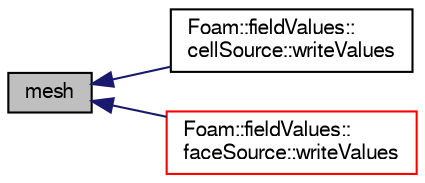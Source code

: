 digraph "mesh"
{
  bgcolor="transparent";
  edge [fontname="FreeSans",fontsize="10",labelfontname="FreeSans",labelfontsize="10"];
  node [fontname="FreeSans",fontsize="10",shape=record];
  rankdir="LR";
  Node335 [label="mesh",height=0.2,width=0.4,color="black", fillcolor="grey75", style="filled", fontcolor="black"];
  Node335 -> Node336 [dir="back",color="midnightblue",fontsize="10",style="solid",fontname="FreeSans"];
  Node336 [label="Foam::fieldValues::\lcellSource::writeValues",height=0.2,width=0.4,color="black",URL="$a28722.html#ade715efe7f733d1a81af0fe2bf31cf20",tooltip="Templated helper function to output field values. "];
  Node335 -> Node337 [dir="back",color="midnightblue",fontsize="10",style="solid",fontname="FreeSans"];
  Node337 [label="Foam::fieldValues::\lfaceSource::writeValues",height=0.2,width=0.4,color="red",URL="$a28726.html#a930c8e90522f733f078680b6ce4994c1",tooltip="Templated helper function to output field values. "];
}

